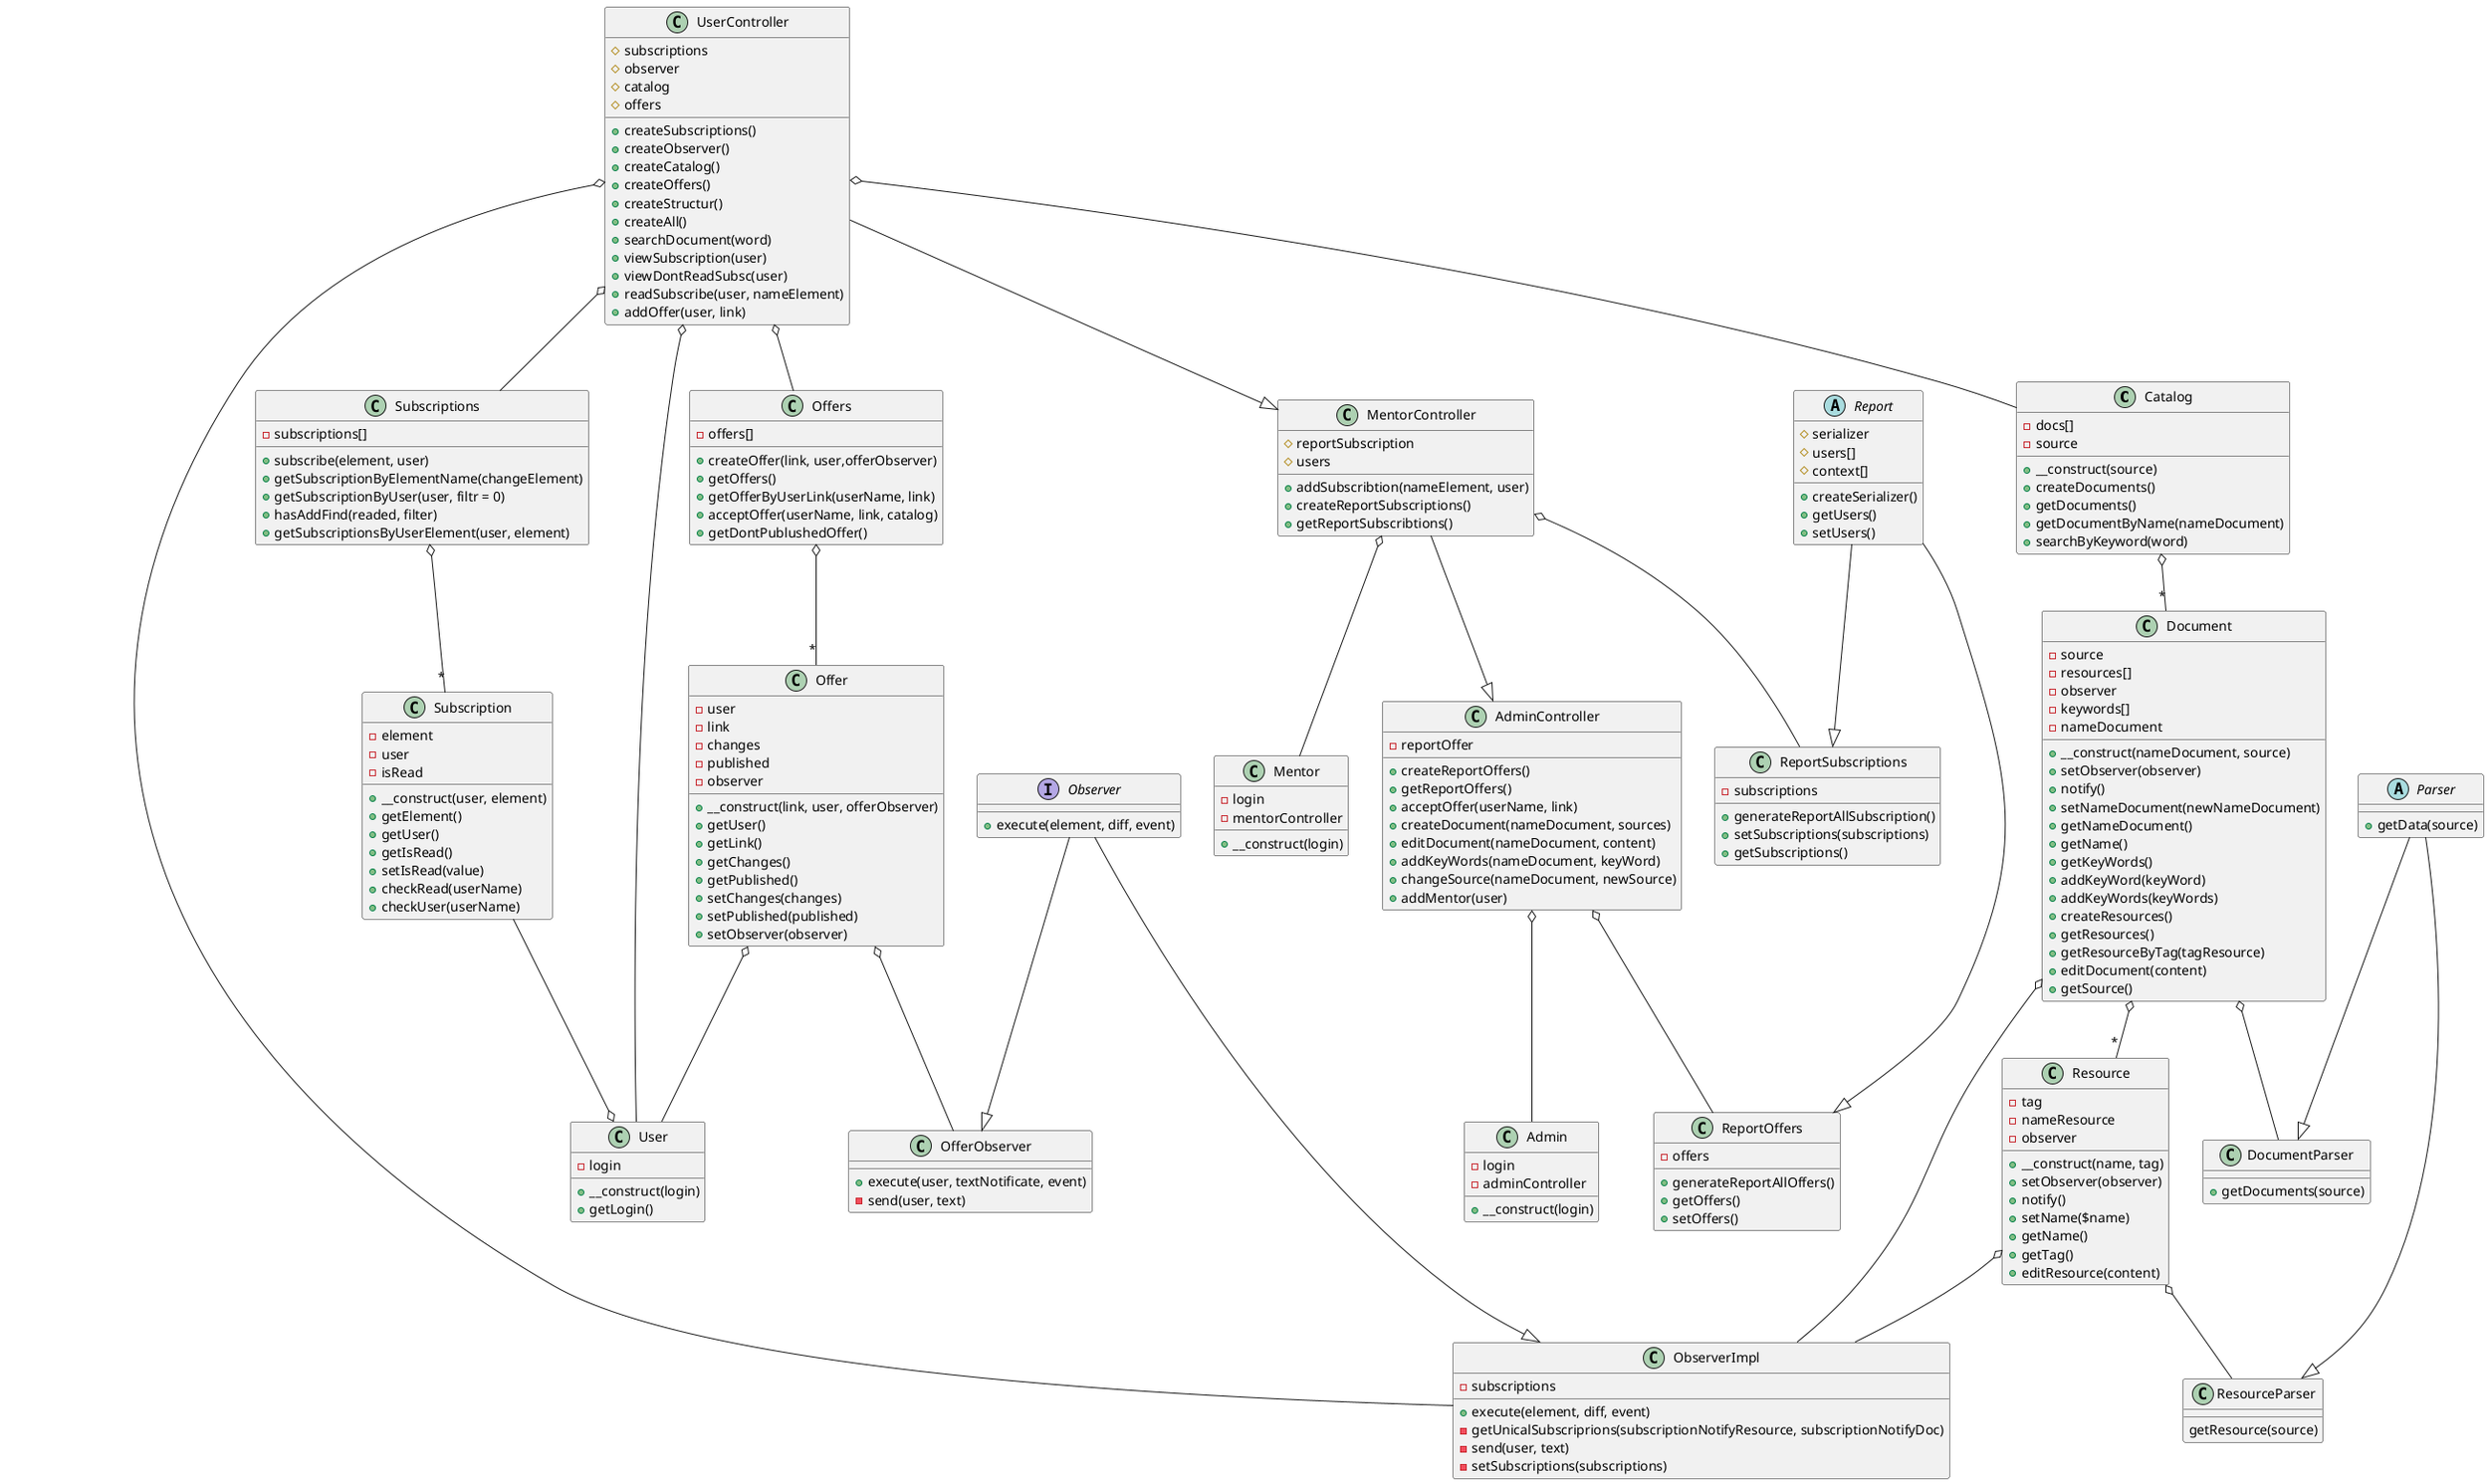 @startuml
class Catalog {
    - docs[]
    - source
    + __construct(source)
    + createDocuments()
    + getDocuments()
    + getDocumentByName(nameDocument)
    + searchByKeyword(word)
}

class Document {
    - source
    - resources[]
    - observer
    - keywords[]
    - nameDocument
    + __construct(nameDocument, source)
    + setObserver(observer)
    + notify()
    + setNameDocument(newNameDocument)
    + getNameDocument()
    + getName()
    + getKeyWords()
    + addKeyWord(keyWord)
    + addKeyWords(keyWords)
    + createResources()
    + getResources()
    + getResourceByTag(tagResource)
    + editDocument(content)
    + getSource()
}

interface Observer {
    + execute(element, diff, event)
} 

class ObserverImpl {
    - subscriptions
    + execute(element, diff, event)
    - getUnicalSubscriprions(subscriptionNotifyResource, subscriptionNotifyDoc)
    - send(user, text)
    - setSubscriptions(subscriptions)
}

class OfferObserver {
    + execute(user, textNotificate, event)
    - send(user, text)
}

class Offer {
    - user
    - link
    - changes
    - published
    - observer
    + __construct(link, user, offerObserver)
    + getUser()
    + getLink()
    + getChanges()
    + getPublished()
    + setChanges(changes)
    + setPublished(published)  
    + setObserver(observer)
}

class Offers {
    - offers[] 
    + createOffer(link, user,offerObserver)
    + getOffers()
    + getOfferByUserLink(userName, link)
    + acceptOffer(userName, link, catalog)
    + getDontPublushedOffer()
}

class DocumentParser {
    + getDocuments(source)
}

abstract class Parser {
    + getData(source)
}

class ResourceParser {
    getResource(source) 
}

class Resource {
    - tag
    - nameResource
    - observer
    + __construct(name, tag)
    + setObserver(observer)
    + notify()
    + setName($name)
    + getName()
    + getTag()
    + editResource(content)
}

class Subscription {
    - element
    - user
    - isRead
    + __construct(user, element)
    + getElement()
    + getUser() 
    + getIsRead()
    + setIsRead(value)
    + checkRead(userName)
    + checkUser(userName)
}

class Subscriptions {
    - subscriptions[]
    + subscribe(element, user)
    + getSubscriptionByElementName(changeElement)
    + getSubscriptionByUser(user, filtr = 0)
    + hasAddFind(readed, filter)
    + getSubscriptionsByUserElement(user, element)
}

class User {
    - login
    + __construct(login)
    + getLogin()
}

class Admin {
    - login
    - adminController
    + __construct(login)
}

class Mentor {
    - login
    - mentorController
    + __construct(login)
}

class AdminController {
    - reportOffer
    + createReportOffers()
    + getReportOffers()
    + acceptOffer(userName, link)
    + createDocument(nameDocument, sources)
    + editDocument(nameDocument, content)
    + addKeyWords(nameDocument, keyWord)
    + changeSource(nameDocument, newSource)
    + addMentor(user) 
}

class UserController {
    # subscriptions
    # observer
    # catalog
    # offers
    + createSubscriptions()
    + createObserver()
    + createCatalog()
    + createOffers()
    + createStructur()
    + createAll()
    + searchDocument(word)
    + viewSubscription(user)
    + viewDontReadSubsc(user)
    + readSubscribe(user, nameElement)
    + addOffer(user, link)
}

class MentorController {
    # reportSubscription
    # users
    + addSubscribtion(nameElement, user)
    + createReportSubscriptions()
    + getReportSubscribtions()
}

abstract class Report {
    # serializer
    # users[]
    # context[]
    + createSerializer()
    + getUsers()
    + setUsers()
}

class ReportOffers {
    - offers
    + generateReportAllOffers()
    + getOffers()
    + setOffers()
}

class ReportSubscriptions {
    - subscriptions
    + generateReportAllSubscription()
    + setSubscriptions(subscriptions)
    + getSubscriptions()
}

UserController --|> MentorController
MentorController --|> AdminController
AdminController o-- Admin 
AdminController o-- ReportOffers
MentorController o-- ReportSubscriptions
MentorController o-- Mentor
UserController o-- User
UserController o-- Subscriptions
UserController o-- ObserverImpl
UserController o-- Catalog
UserController o-- Offers
Report --|> ReportSubscriptions
Report --|> ReportOffers
Observer --|> ObserverImpl
Observer --|> OfferObserver
Parser --|> DocumentParser
Parser --|> ResourceParser
Catalog o-- "*" Document
Document o-- "*" Resource
Document o-- ObserverImpl
Document o-- DocumentParser
Resource o-- ResourceParser
Resource o-- ObserverImpl
Subscriptions o-- "*" Subscription
Subscription --o User
Offers o-- "*" Offer
Offer o-- User
Offer o-- OfferObserver
@enduml

